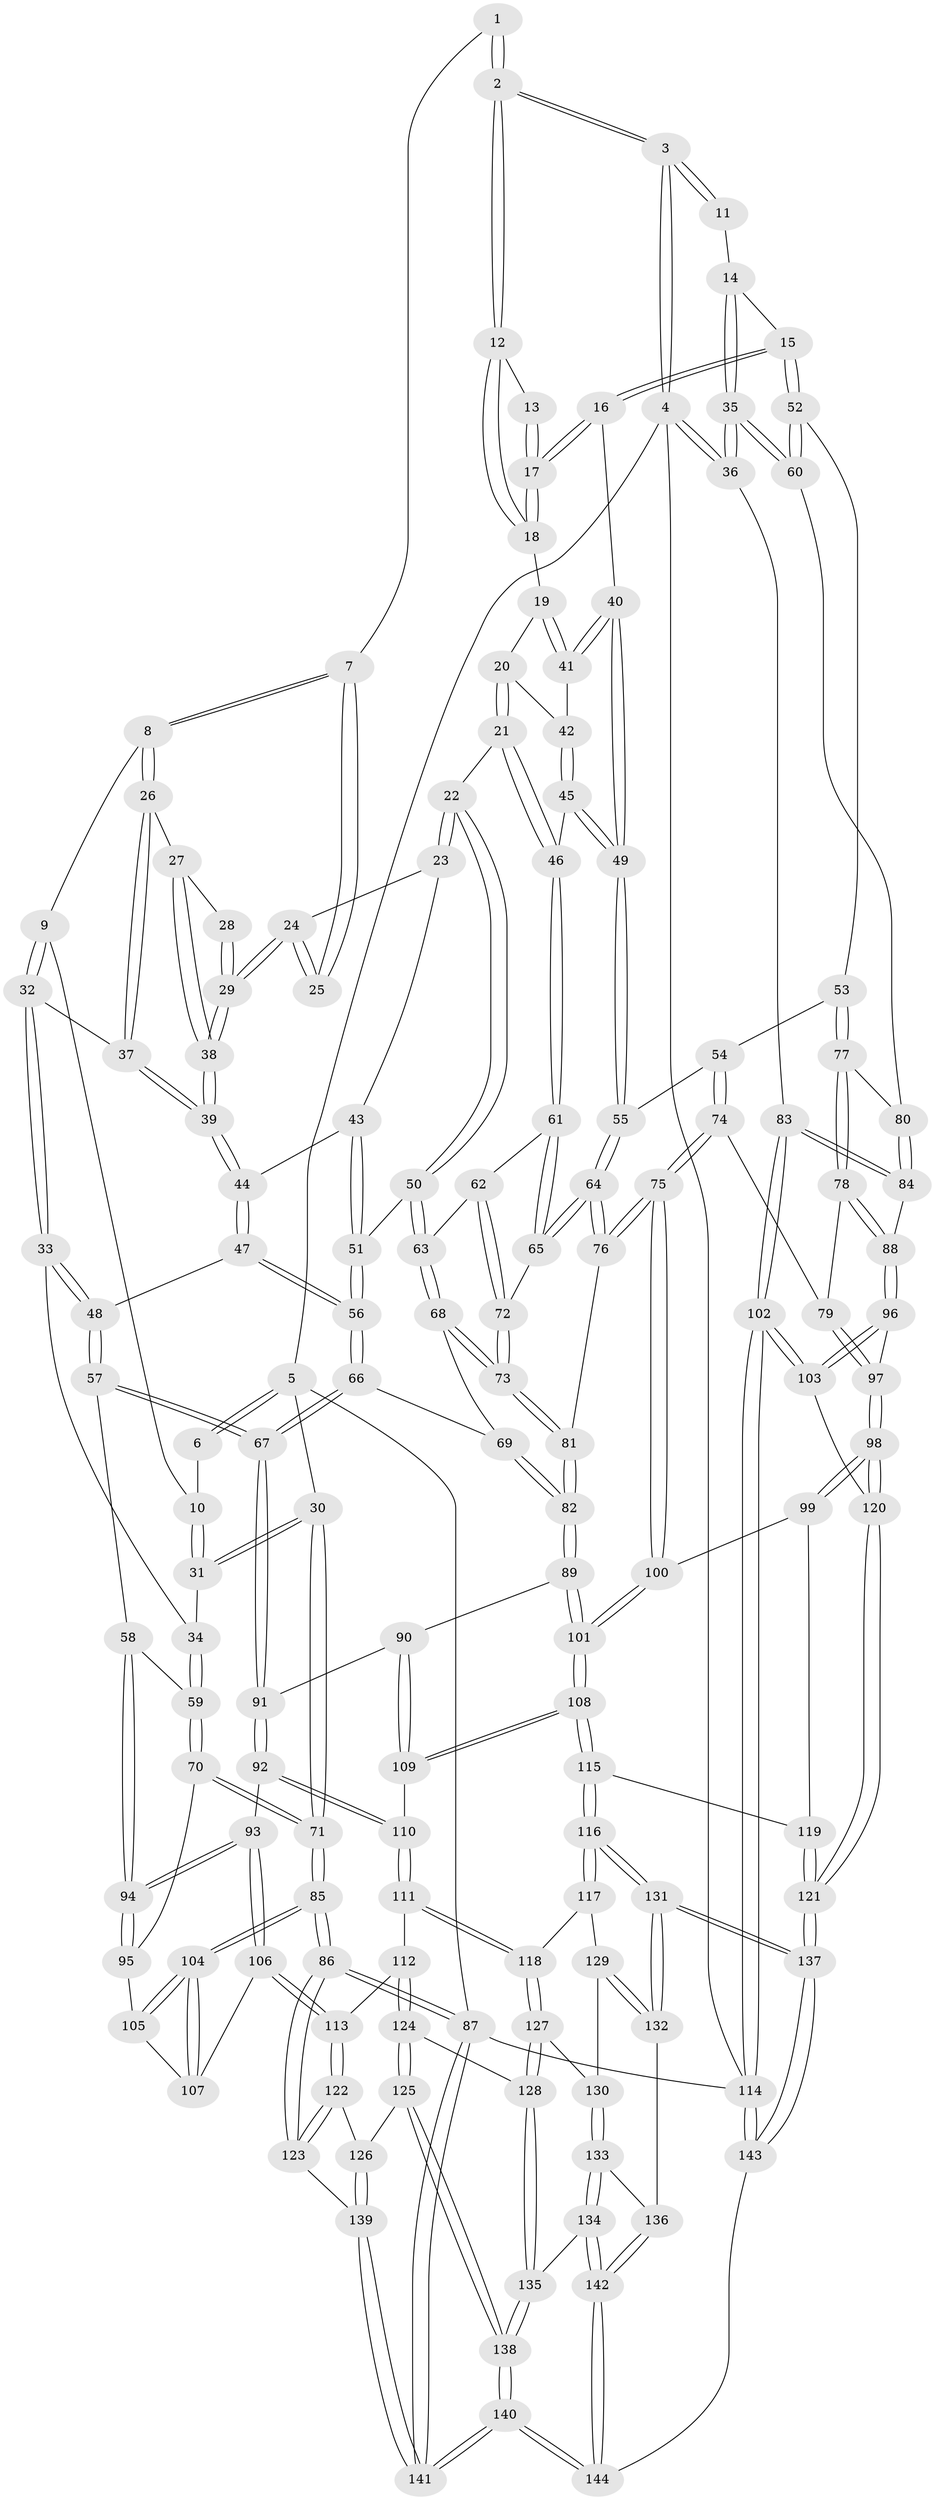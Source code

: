 // Generated by graph-tools (version 1.1) at 2025/38/03/09/25 02:38:42]
// undirected, 144 vertices, 357 edges
graph export_dot {
graph [start="1"]
  node [color=gray90,style=filled];
  1 [pos="+0.4312184943853806+0"];
  2 [pos="+0.565594387971309+0"];
  3 [pos="+1+0"];
  4 [pos="+1+0"];
  5 [pos="+0+0"];
  6 [pos="+0.42417820919594623+0"];
  7 [pos="+0.40851019179567005+0"];
  8 [pos="+0.19536370696130856+0.11632544890533038"];
  9 [pos="+0.14843033229287883+0.09359891345410006"];
  10 [pos="+0.1400401353819733+0.08624627874255869"];
  11 [pos="+0.8826433772725968+0.07515980389269036"];
  12 [pos="+0.5969001957334887+0"];
  13 [pos="+0.8440765277847037+0.07428666006660965"];
  14 [pos="+0.891186020654208+0.11707412540399009"];
  15 [pos="+0.8459432693300883+0.21615315668137955"];
  16 [pos="+0.7723011043893228+0.17137943824589993"];
  17 [pos="+0.7699736036386231+0.15740296777251778"];
  18 [pos="+0.5989840427040382+0"];
  19 [pos="+0.5935923919234629+0.027842241743418254"];
  20 [pos="+0.59340676113197+0.028605853586279147"];
  21 [pos="+0.5138727928199938+0.20118473710321386"];
  22 [pos="+0.44204285202999666+0.22227198483904953"];
  23 [pos="+0.39780822050263426+0.13149943993369864"];
  24 [pos="+0.39733501129577703+0.12786025718356062"];
  25 [pos="+0.39538618912451157+0"];
  26 [pos="+0.19808705203814264+0.1197171314089229"];
  27 [pos="+0.19907830466836285+0.12077890877105953"];
  28 [pos="+0.3144525450297177+0.08042472135436982"];
  29 [pos="+0.2613219758714875+0.17464955270022664"];
  30 [pos="+0+0"];
  31 [pos="+0+0"];
  32 [pos="+0.14043137017411864+0.20554652280469485"];
  33 [pos="+0.11782282578167236+0.2212985565125378"];
  34 [pos="+0.05548547082390257+0.21042039545079994"];
  35 [pos="+1+0.26833331157353824"];
  36 [pos="+1+0.26541079592780004"];
  37 [pos="+0.14480648733672874+0.20491254220616137"];
  38 [pos="+0.2506164655417516+0.18879726698939958"];
  39 [pos="+0.25141955357241896+0.20077658874833496"];
  40 [pos="+0.7043545986261016+0.220465701164592"];
  41 [pos="+0.7027772939883835+0.2191419518565933"];
  42 [pos="+0.6181207254732654+0.2016845215724351"];
  43 [pos="+0.29848489181151094+0.2198835884452397"];
  44 [pos="+0.25325882000715255+0.20459898306854313"];
  45 [pos="+0.5798712985822229+0.26071007261507084"];
  46 [pos="+0.577670613415302+0.2607724617629728"];
  47 [pos="+0.23450741589089585+0.248535123518009"];
  48 [pos="+0.16736910517160997+0.30526344042477715"];
  49 [pos="+0.6925899724476653+0.31822452835507564"];
  50 [pos="+0.41032602314575445+0.2864950309672921"];
  51 [pos="+0.3821411988169079+0.2913168088425575"];
  52 [pos="+0.8642318447541344+0.25352345438956053"];
  53 [pos="+0.7984914640153339+0.3415316704322358"];
  54 [pos="+0.7177986002460478+0.3323108080936572"];
  55 [pos="+0.6928141706710998+0.31870395171237276"];
  56 [pos="+0.30294630197924216+0.37297957377383273"];
  57 [pos="+0.1429084702403216+0.3994707062238417"];
  58 [pos="+0.08507388250397938+0.40816251484354454"];
  59 [pos="+0.08195767020182382+0.40804933515635355"];
  60 [pos="+1+0.278000284894558"];
  61 [pos="+0.5249884977465532+0.33526424201092997"];
  62 [pos="+0.466323621377459+0.33787507730146965"];
  63 [pos="+0.45665919679970074+0.3347135351745118"];
  64 [pos="+0.5965255876606584+0.4023580275702555"];
  65 [pos="+0.5861127764603044+0.39616212461839445"];
  66 [pos="+0.28019403074268023+0.4196796289341939"];
  67 [pos="+0.2500020566471313+0.4464366769324035"];
  68 [pos="+0.41745857971120665+0.42762772096761886"];
  69 [pos="+0.4051930511190328+0.433307778042009"];
  70 [pos="+0.07605423201142915+0.40962940981523216"];
  71 [pos="+0+0.3807024014323891"];
  72 [pos="+0.4956941775455875+0.4228796099397922"];
  73 [pos="+0.48583557721237525+0.46671137472108454"];
  74 [pos="+0.6966097560722799+0.5213289565027187"];
  75 [pos="+0.6284902451001518+0.5502590883571118"];
  76 [pos="+0.6048869314861179+0.5146547652167865"];
  77 [pos="+0.8454528697553638+0.42876655360947896"];
  78 [pos="+0.8415967925299801+0.44445927363533616"];
  79 [pos="+0.7527824582339302+0.5195950994174487"];
  80 [pos="+0.9419985671665061+0.4041289621393362"];
  81 [pos="+0.49116017682909496+0.478757690428441"];
  82 [pos="+0.4117069280712116+0.5531972038097733"];
  83 [pos="+1+0.5352332615115072"];
  84 [pos="+0.9767699863022677+0.5513542996938611"];
  85 [pos="+0+0.6354781106886209"];
  86 [pos="+0+0.9327004738030398"];
  87 [pos="+0+1"];
  88 [pos="+0.9299532980940419+0.5684715105453323"];
  89 [pos="+0.40840524298999087+0.5590549816590217"];
  90 [pos="+0.294520005984039+0.564183142039259"];
  91 [pos="+0.27559217991597784+0.5637811770634"];
  92 [pos="+0.2570988453484815+0.5980743155696384"];
  93 [pos="+0.15081820276138322+0.6191970817067064"];
  94 [pos="+0.13821924914891617+0.612667340395528"];
  95 [pos="+0.03706644073108191+0.5938697093087617"];
  96 [pos="+0.869554940620001+0.6662326827338376"];
  97 [pos="+0.8642420325104984+0.6673180778426746"];
  98 [pos="+0.7797784723539161+0.7331562881578515"];
  99 [pos="+0.6726930220761769+0.6793976107475426"];
  100 [pos="+0.6066620891702613+0.6278272728759674"];
  101 [pos="+0.5264015416745613+0.6730481928070082"];
  102 [pos="+1+0.8675122090119998"];
  103 [pos="+1+0.8259975696954729"];
  104 [pos="+0+0.6361268163794096"];
  105 [pos="+0.02157577326585122+0.6009486189181229"];
  106 [pos="+0.09708986204716064+0.7525589589821173"];
  107 [pos="+0.08247646611060815+0.741607044879355"];
  108 [pos="+0.507458299599274+0.7079288856393073"];
  109 [pos="+0.4224317999599087+0.6865431951809485"];
  110 [pos="+0.2758944412923258+0.6732947255055225"];
  111 [pos="+0.2752493568512124+0.742312509683707"];
  112 [pos="+0.11672602229436055+0.7672118813626586"];
  113 [pos="+0.09843279527870463+0.7575911060171931"];
  114 [pos="+1+1"];
  115 [pos="+0.48933137492779494+0.7799055490245369"];
  116 [pos="+0.48925795980346176+0.780057399552547"];
  117 [pos="+0.3539978154870956+0.7775844151660831"];
  118 [pos="+0.2791198247784496+0.7494892101750409"];
  119 [pos="+0.6373420203621505+0.8011272636864708"];
  120 [pos="+0.7733960783364494+0.904640779912671"];
  121 [pos="+0.7561169988283369+0.9314124760055927"];
  122 [pos="+0.027435747012796916+0.8268088055794578"];
  123 [pos="+0+0.8783922762557067"];
  124 [pos="+0.15026205046234467+0.835710990521861"];
  125 [pos="+0.11230534220163199+0.899585855187568"];
  126 [pos="+0.101562568547075+0.8992668730881815"];
  127 [pos="+0.27473272065210336+0.7652398876752151"];
  128 [pos="+0.22909895370032926+0.8677610746545067"];
  129 [pos="+0.34668160119121405+0.8551179730525376"];
  130 [pos="+0.324259919544229+0.877388437888868"];
  131 [pos="+0.49760686092653483+0.8754917946736169"];
  132 [pos="+0.4436758119494742+0.8951822252016645"];
  133 [pos="+0.3152431788590712+0.8993794147404525"];
  134 [pos="+0.280159850447305+0.9272847154431952"];
  135 [pos="+0.23607070818960196+0.8974029007723254"];
  136 [pos="+0.426266371138433+0.9057142919753876"];
  137 [pos="+0.6812415622626947+1"];
  138 [pos="+0.16071979363077366+0.9489264795313608"];
  139 [pos="+0.06875730222982382+0.930200664621323"];
  140 [pos="+0.08416838447935246+1"];
  141 [pos="+0.08221600274403741+1"];
  142 [pos="+0.31722624167835284+1"];
  143 [pos="+0.6854578046628963+1"];
  144 [pos="+0.3117657550105051+1"];
  1 -- 2;
  1 -- 2;
  1 -- 7;
  2 -- 3;
  2 -- 3;
  2 -- 12;
  2 -- 12;
  3 -- 4;
  3 -- 4;
  3 -- 11;
  3 -- 11;
  4 -- 5;
  4 -- 36;
  4 -- 36;
  4 -- 114;
  5 -- 6;
  5 -- 6;
  5 -- 30;
  5 -- 87;
  6 -- 10;
  7 -- 8;
  7 -- 8;
  7 -- 25;
  7 -- 25;
  8 -- 9;
  8 -- 26;
  8 -- 26;
  9 -- 10;
  9 -- 32;
  9 -- 32;
  10 -- 31;
  10 -- 31;
  11 -- 14;
  12 -- 13;
  12 -- 18;
  12 -- 18;
  13 -- 17;
  13 -- 17;
  14 -- 15;
  14 -- 35;
  14 -- 35;
  15 -- 16;
  15 -- 16;
  15 -- 52;
  15 -- 52;
  16 -- 17;
  16 -- 17;
  16 -- 40;
  17 -- 18;
  17 -- 18;
  18 -- 19;
  19 -- 20;
  19 -- 41;
  19 -- 41;
  20 -- 21;
  20 -- 21;
  20 -- 42;
  21 -- 22;
  21 -- 46;
  21 -- 46;
  22 -- 23;
  22 -- 23;
  22 -- 50;
  22 -- 50;
  23 -- 24;
  23 -- 43;
  24 -- 25;
  24 -- 25;
  24 -- 29;
  24 -- 29;
  26 -- 27;
  26 -- 37;
  26 -- 37;
  27 -- 28;
  27 -- 38;
  27 -- 38;
  28 -- 29;
  28 -- 29;
  29 -- 38;
  29 -- 38;
  30 -- 31;
  30 -- 31;
  30 -- 71;
  30 -- 71;
  31 -- 34;
  32 -- 33;
  32 -- 33;
  32 -- 37;
  33 -- 34;
  33 -- 48;
  33 -- 48;
  34 -- 59;
  34 -- 59;
  35 -- 36;
  35 -- 36;
  35 -- 60;
  35 -- 60;
  36 -- 83;
  37 -- 39;
  37 -- 39;
  38 -- 39;
  38 -- 39;
  39 -- 44;
  39 -- 44;
  40 -- 41;
  40 -- 41;
  40 -- 49;
  40 -- 49;
  41 -- 42;
  42 -- 45;
  42 -- 45;
  43 -- 44;
  43 -- 51;
  43 -- 51;
  44 -- 47;
  44 -- 47;
  45 -- 46;
  45 -- 49;
  45 -- 49;
  46 -- 61;
  46 -- 61;
  47 -- 48;
  47 -- 56;
  47 -- 56;
  48 -- 57;
  48 -- 57;
  49 -- 55;
  49 -- 55;
  50 -- 51;
  50 -- 63;
  50 -- 63;
  51 -- 56;
  51 -- 56;
  52 -- 53;
  52 -- 60;
  52 -- 60;
  53 -- 54;
  53 -- 77;
  53 -- 77;
  54 -- 55;
  54 -- 74;
  54 -- 74;
  55 -- 64;
  55 -- 64;
  56 -- 66;
  56 -- 66;
  57 -- 58;
  57 -- 67;
  57 -- 67;
  58 -- 59;
  58 -- 94;
  58 -- 94;
  59 -- 70;
  59 -- 70;
  60 -- 80;
  61 -- 62;
  61 -- 65;
  61 -- 65;
  62 -- 63;
  62 -- 72;
  62 -- 72;
  63 -- 68;
  63 -- 68;
  64 -- 65;
  64 -- 65;
  64 -- 76;
  64 -- 76;
  65 -- 72;
  66 -- 67;
  66 -- 67;
  66 -- 69;
  67 -- 91;
  67 -- 91;
  68 -- 69;
  68 -- 73;
  68 -- 73;
  69 -- 82;
  69 -- 82;
  70 -- 71;
  70 -- 71;
  70 -- 95;
  71 -- 85;
  71 -- 85;
  72 -- 73;
  72 -- 73;
  73 -- 81;
  73 -- 81;
  74 -- 75;
  74 -- 75;
  74 -- 79;
  75 -- 76;
  75 -- 76;
  75 -- 100;
  75 -- 100;
  76 -- 81;
  77 -- 78;
  77 -- 78;
  77 -- 80;
  78 -- 79;
  78 -- 88;
  78 -- 88;
  79 -- 97;
  79 -- 97;
  80 -- 84;
  80 -- 84;
  81 -- 82;
  81 -- 82;
  82 -- 89;
  82 -- 89;
  83 -- 84;
  83 -- 84;
  83 -- 102;
  83 -- 102;
  84 -- 88;
  85 -- 86;
  85 -- 86;
  85 -- 104;
  85 -- 104;
  86 -- 87;
  86 -- 87;
  86 -- 123;
  86 -- 123;
  87 -- 141;
  87 -- 141;
  87 -- 114;
  88 -- 96;
  88 -- 96;
  89 -- 90;
  89 -- 101;
  89 -- 101;
  90 -- 91;
  90 -- 109;
  90 -- 109;
  91 -- 92;
  91 -- 92;
  92 -- 93;
  92 -- 110;
  92 -- 110;
  93 -- 94;
  93 -- 94;
  93 -- 106;
  93 -- 106;
  94 -- 95;
  94 -- 95;
  95 -- 105;
  96 -- 97;
  96 -- 103;
  96 -- 103;
  97 -- 98;
  97 -- 98;
  98 -- 99;
  98 -- 99;
  98 -- 120;
  98 -- 120;
  99 -- 100;
  99 -- 119;
  100 -- 101;
  100 -- 101;
  101 -- 108;
  101 -- 108;
  102 -- 103;
  102 -- 103;
  102 -- 114;
  102 -- 114;
  103 -- 120;
  104 -- 105;
  104 -- 105;
  104 -- 107;
  104 -- 107;
  105 -- 107;
  106 -- 107;
  106 -- 113;
  106 -- 113;
  108 -- 109;
  108 -- 109;
  108 -- 115;
  108 -- 115;
  109 -- 110;
  110 -- 111;
  110 -- 111;
  111 -- 112;
  111 -- 118;
  111 -- 118;
  112 -- 113;
  112 -- 124;
  112 -- 124;
  113 -- 122;
  113 -- 122;
  114 -- 143;
  114 -- 143;
  115 -- 116;
  115 -- 116;
  115 -- 119;
  116 -- 117;
  116 -- 117;
  116 -- 131;
  116 -- 131;
  117 -- 118;
  117 -- 129;
  118 -- 127;
  118 -- 127;
  119 -- 121;
  119 -- 121;
  120 -- 121;
  120 -- 121;
  121 -- 137;
  121 -- 137;
  122 -- 123;
  122 -- 123;
  122 -- 126;
  123 -- 139;
  124 -- 125;
  124 -- 125;
  124 -- 128;
  125 -- 126;
  125 -- 138;
  125 -- 138;
  126 -- 139;
  126 -- 139;
  127 -- 128;
  127 -- 128;
  127 -- 130;
  128 -- 135;
  128 -- 135;
  129 -- 130;
  129 -- 132;
  129 -- 132;
  130 -- 133;
  130 -- 133;
  131 -- 132;
  131 -- 132;
  131 -- 137;
  131 -- 137;
  132 -- 136;
  133 -- 134;
  133 -- 134;
  133 -- 136;
  134 -- 135;
  134 -- 142;
  134 -- 142;
  135 -- 138;
  135 -- 138;
  136 -- 142;
  136 -- 142;
  137 -- 143;
  137 -- 143;
  138 -- 140;
  138 -- 140;
  139 -- 141;
  139 -- 141;
  140 -- 141;
  140 -- 141;
  140 -- 144;
  140 -- 144;
  142 -- 144;
  142 -- 144;
  143 -- 144;
}
